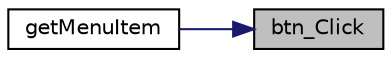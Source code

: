 digraph "btn_Click"
{
 // LATEX_PDF_SIZE
  edge [fontname="Helvetica",fontsize="10",labelfontname="Helvetica",labelfontsize="10"];
  node [fontname="Helvetica",fontsize="10",shape=record];
  rankdir="RL";
  Node1 [label="btn_Click",height=0.2,width=0.4,color="black", fillcolor="grey75", style="filled", fontcolor="black",tooltip=" "];
  Node1 -> Node2 [dir="back",color="midnightblue",fontsize="10",style="solid",fontname="Helvetica"];
  Node2 [label="getMenuItem",height=0.2,width=0.4,color="black", fillcolor="white", style="filled",URL="$classShapeLib_1_1VShape_1_1Sproerty.html#aa5c01f3ce2f0608edd0a0b231393bde8",tooltip="覆寫System.Collections.ArrayList"];
}
